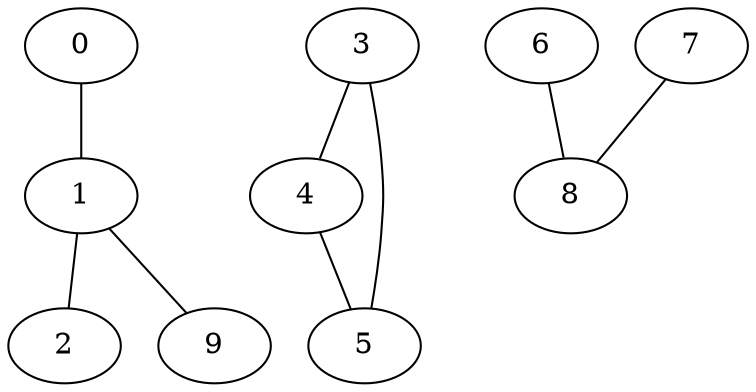 graph test31 {
      0 -- 1 ;
      1 -- 2 ;
      1 -- 9 ;
      2 ;
      3 -- 4 ;
      3 -- 5 ;
      4 -- 5 ;
      5 ;
      6 -- 8 ;
      7 -- 8 ;
      8 ;
      9 
}